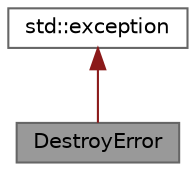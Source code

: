 digraph "DestroyError"
{
 // LATEX_PDF_SIZE
  bgcolor="transparent";
  edge [fontname=Helvetica,fontsize=10,labelfontname=Helvetica,labelfontsize=10];
  node [fontname=Helvetica,fontsize=10,shape=box,height=0.2,width=0.4];
  Node1 [label="DestroyError",height=0.2,width=0.4,color="gray40", fillcolor="grey60", style="filled", fontcolor="black",tooltip="This class is the base class for all the DestroyError."];
  Node2 -> Node1 [dir="back",color="firebrick4",style="solid"];
  Node2 [label="std::exception",height=0.2,width=0.4,color="gray40", fillcolor="white", style="filled",tooltip=" "];
}
